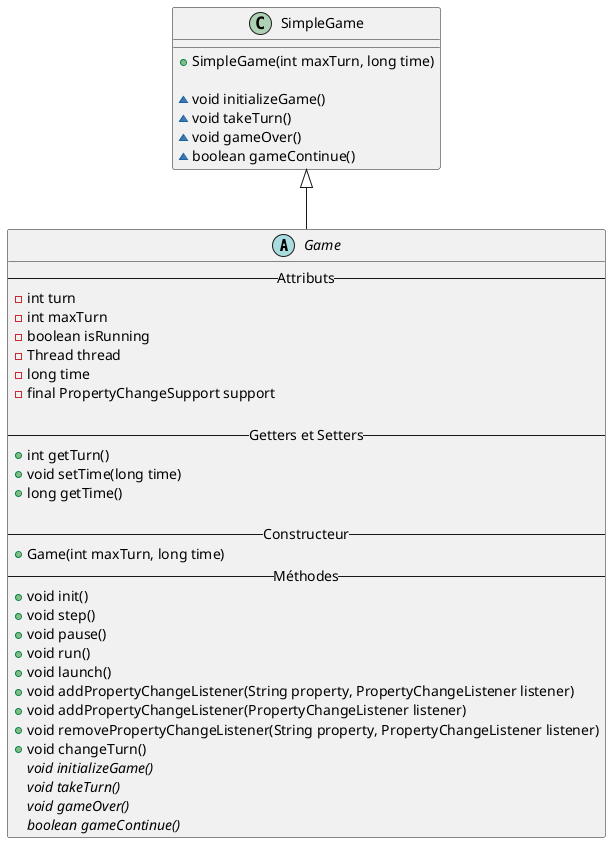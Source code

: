 @startuml
'https://plantuml.com/class-diagram

abstract class Game {
    -- Attributs --
    - int turn
    - int maxTurn
    - boolean isRunning
    - Thread thread
    - long time
    - final PropertyChangeSupport support

    --Getters et Setters --
    + int getTurn()
    + void setTime(long time)
    + long getTime()

    -- Constructeur --
    + Game(int maxTurn, long time)
    -- Méthodes --
    + void init()
    + void step()
    + void pause()
    + void run()
    + void launch()
    + void addPropertyChangeListener(String property, PropertyChangeListener listener)
    + void addPropertyChangeListener(PropertyChangeListener listener)
    + void removePropertyChangeListener(String property, PropertyChangeListener listener)
    + void changeTurn()
    {abstract} void initializeGame()
    {abstract} void takeTurn()
    {abstract} void gameOver()
    {abstract} boolean gameContinue()
}

class SimpleGame{

+ SimpleGame(int maxTurn, long time)

    ~ void initializeGame()
    ~ void takeTurn()
    ~ void gameOver()
    ~ boolean gameContinue()
}

SimpleGame <|-- Game

@enduml
